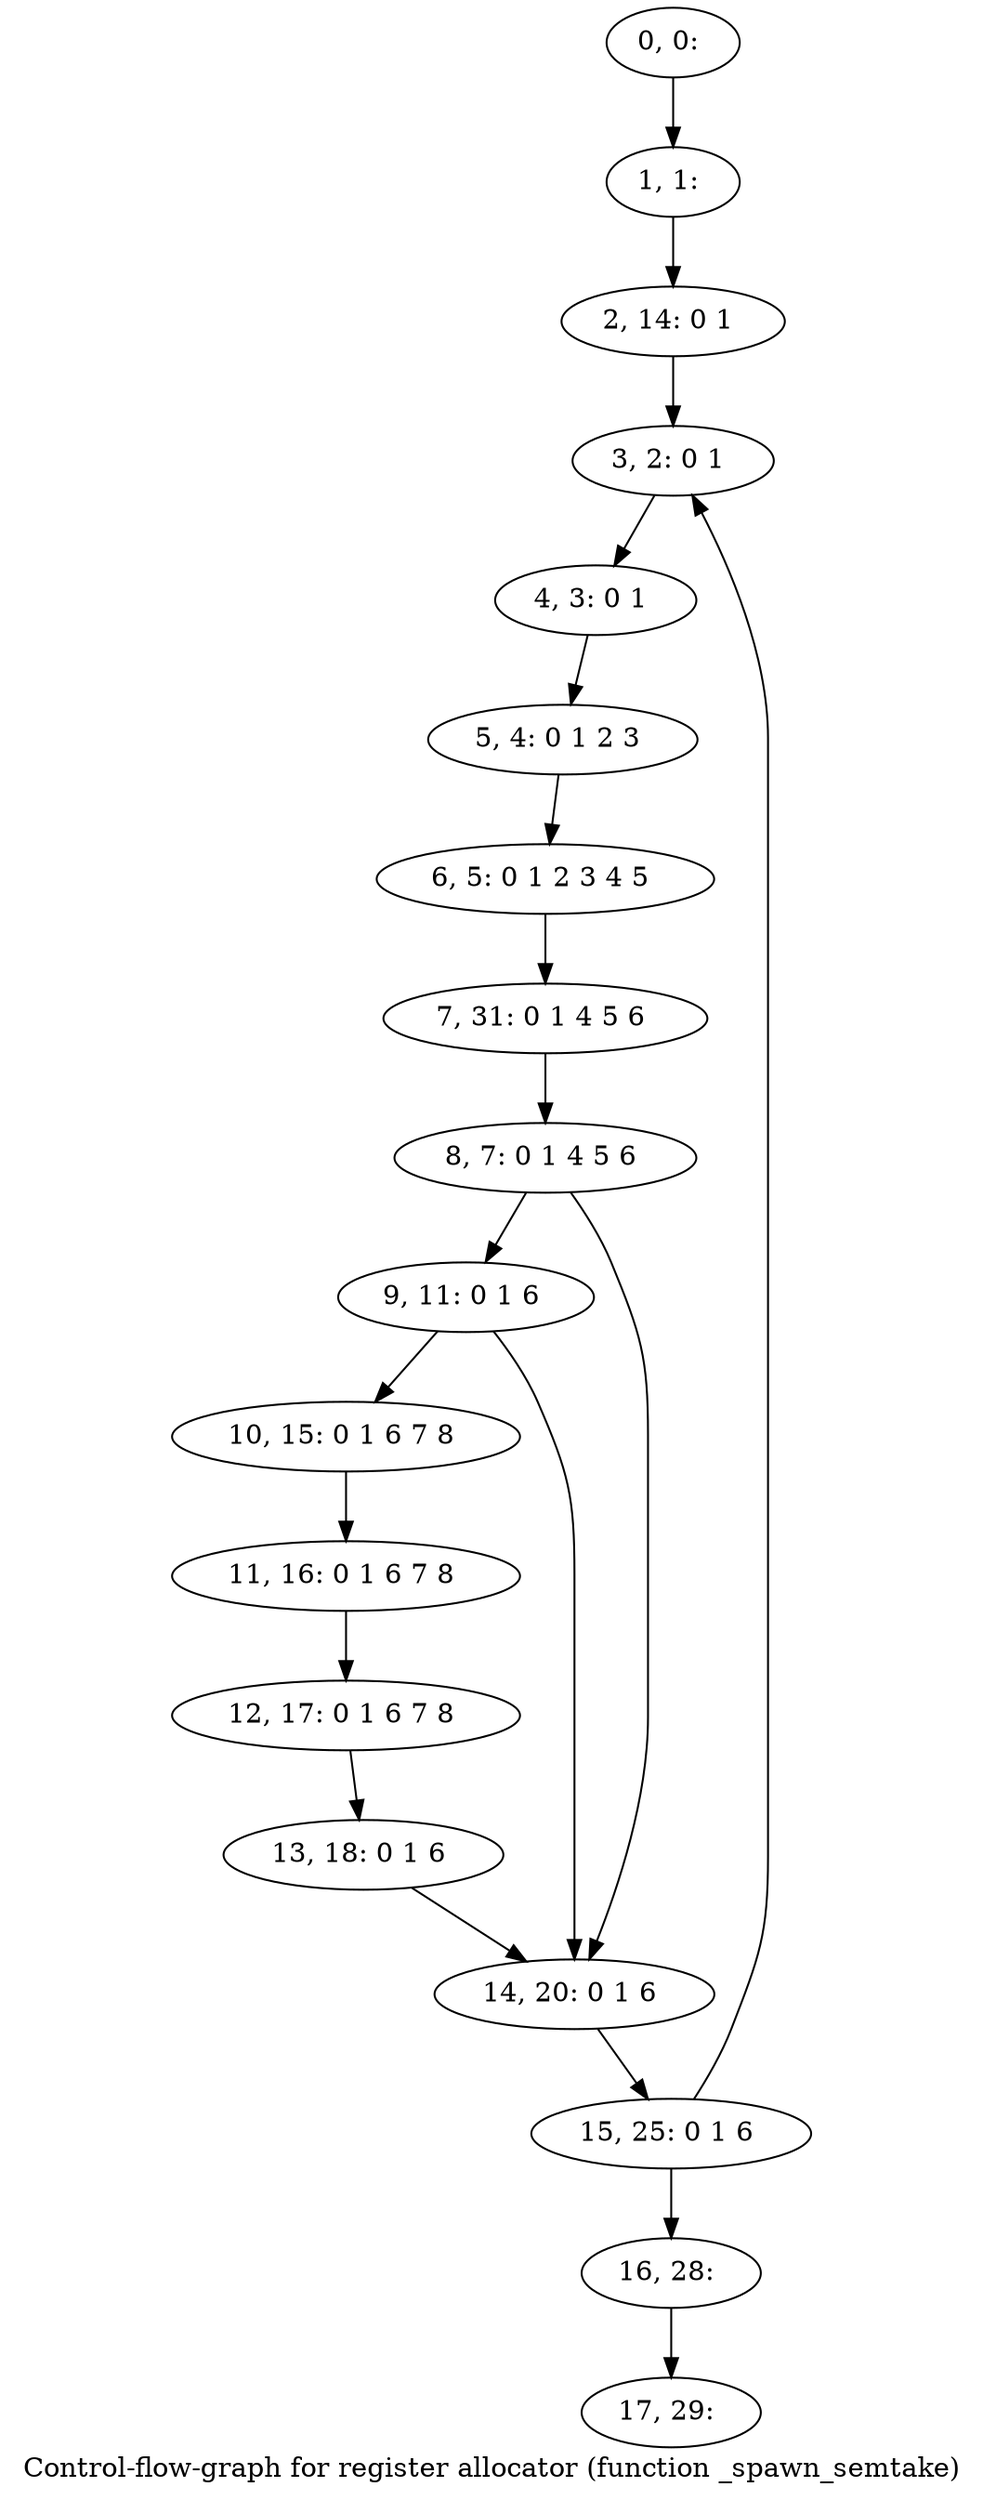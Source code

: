 digraph G {
graph [label="Control-flow-graph for register allocator (function _spawn_semtake)"]
0[label="0, 0: "];
1[label="1, 1: "];
2[label="2, 14: 0 1 "];
3[label="3, 2: 0 1 "];
4[label="4, 3: 0 1 "];
5[label="5, 4: 0 1 2 3 "];
6[label="6, 5: 0 1 2 3 4 5 "];
7[label="7, 31: 0 1 4 5 6 "];
8[label="8, 7: 0 1 4 5 6 "];
9[label="9, 11: 0 1 6 "];
10[label="10, 15: 0 1 6 7 8 "];
11[label="11, 16: 0 1 6 7 8 "];
12[label="12, 17: 0 1 6 7 8 "];
13[label="13, 18: 0 1 6 "];
14[label="14, 20: 0 1 6 "];
15[label="15, 25: 0 1 6 "];
16[label="16, 28: "];
17[label="17, 29: "];
0->1 ;
1->2 ;
2->3 ;
3->4 ;
4->5 ;
5->6 ;
6->7 ;
7->8 ;
8->9 ;
8->14 ;
9->10 ;
9->14 ;
10->11 ;
11->12 ;
12->13 ;
13->14 ;
14->15 ;
15->16 ;
15->3 ;
16->17 ;
}
